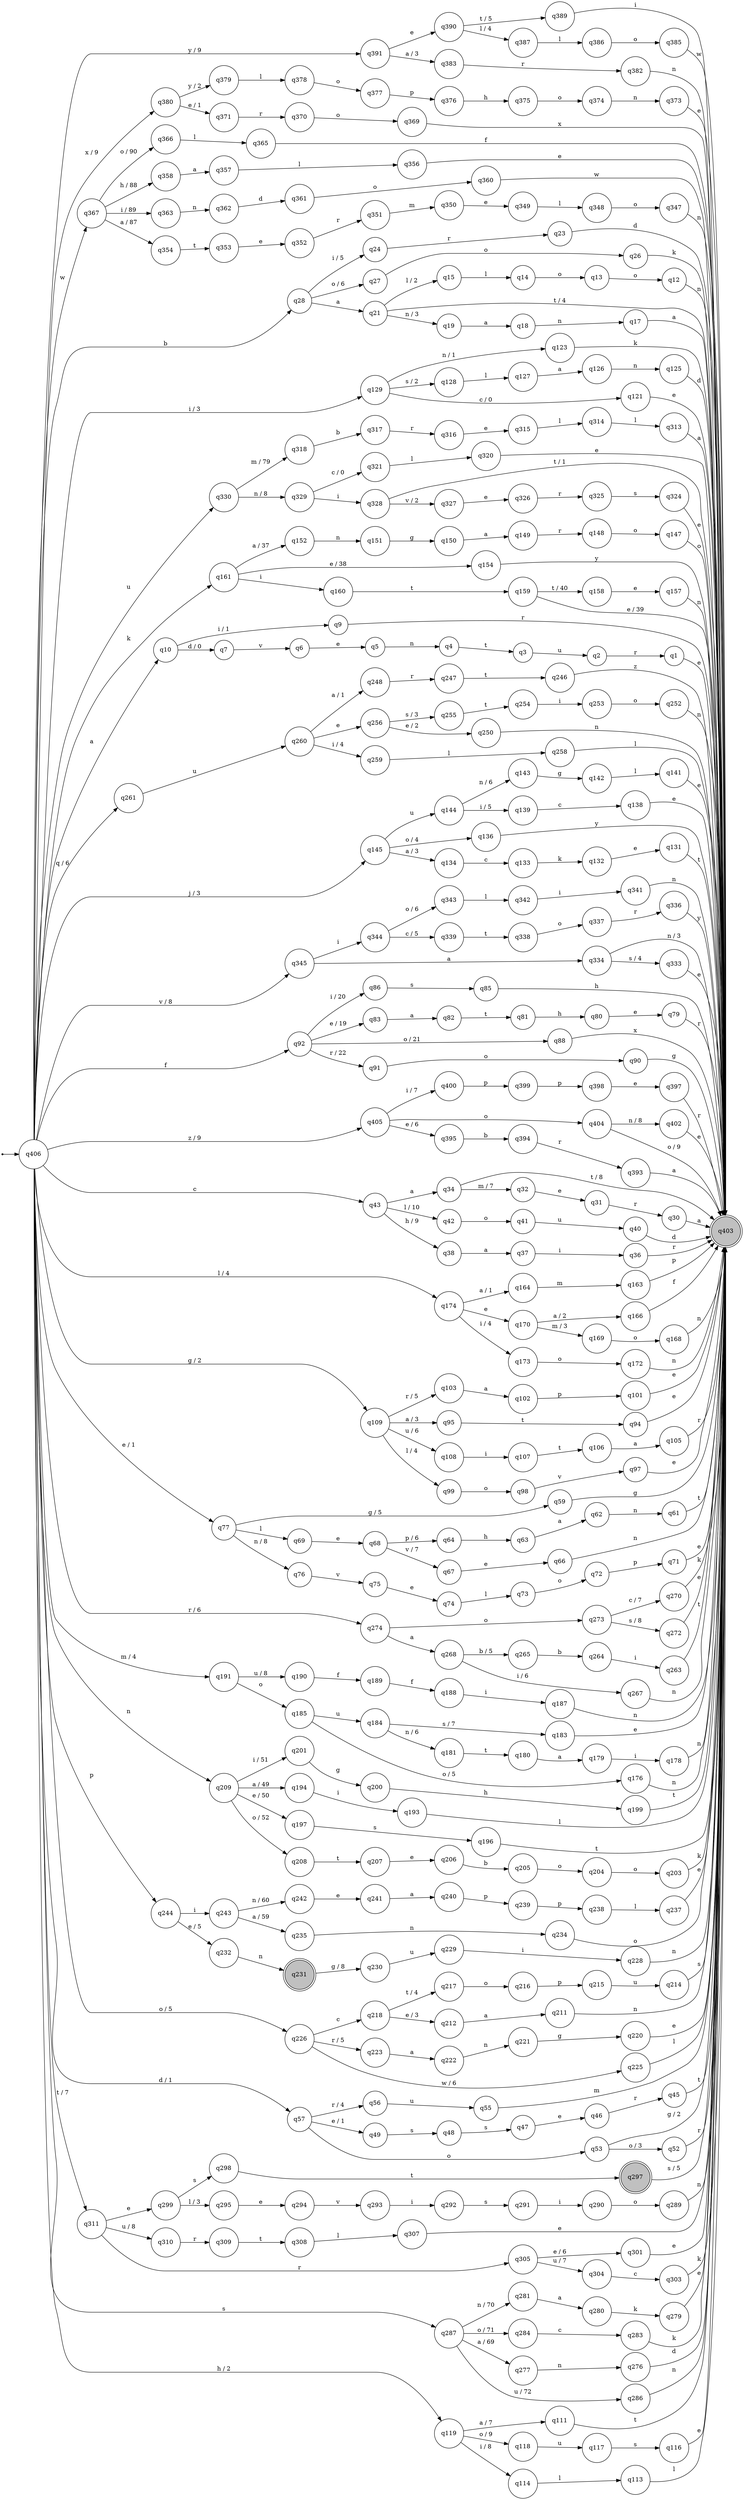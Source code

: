 digraph G {
rankdir=LR;
charset="utf8";
node [shape=circle];
ini [shape=point];
ini -> q406;
	q402 [label="q402"];
	q399 [label="q399"];
	q394 [label="q394"];
	q393 [label="q393"];
	q391 [label="q391"];
	q390 [label="q390"];
	q389 [label="q389"];
	q387 [label="q387"];
	q383 [label="q383"];
	q382 [label="q382"];
	q380 [label="q380"];
	q379 [label="q379"];
	q376 [label="q376"];
	q374 [label="q374"];
	q373 [label="q373"];
	q370 [label="q370"];
	q367 [label="q367"];
	q366 [label="q366"];
	q365 [label="q365"];
	q362 [label="q362"];
	q361 [label="q361"];
	q360 [label="q360"];
	q358 [label="q358"];
	q400 [label="q400"];
	q357 [label="q357"];
	q353 [label="q353"];
	q350 [label="q350"];
	q348 [label="q348"];
	q347 [label="q347"];
	q344 [label="q344"];
	q343 [label="q343"];
	q342 [label="q342"];
	q375 [label="q375"];
	q74 [label="q74"];
	q28 [label="q28"];
	q159 [label="q159"];
	q151 [label="q151"];
	q150 [label="q150"];
	q265 [label="q265"];
	q148 [label="q148"];
	q321 [label="q321"];
	q147 [label="q147"];
	q144 [label="q144"];
	q143 [label="q143"];
	q152 [label="q152"];
	q317 [label="q317"];
	q166 [label="q166"];
	q138 [label="q138"];
	q129 [label="q129"];
	q127 [label="q127"];
	q157 [label="q157"];
	q218 [label="q218"];
	q30 [label="q30"];
	q15 [label="q15"];
	q123 [label="q123"];
	q154 [label="q154"];
	q246 [label="q246"];
	q263 [label="q263"];
	q149 [label="q149"];
	q254 [label="q254"];
	q243 [label="q243"];
	q334 [label="q334"];
	q111 [label="q111"];
	q255 [label="q255"];
	q163 [label="q163"];
	q339 [label="q339"];
	q106 [label="q106"];
	q132 [label="q132"];
	q103 [label="q103"];
	q164 [label="q164"];
	q377 [label="q377"];
	q73 [label="q73"];
	q102 [label="q102"];
	q158 [label="q158"];
	q330 [label="q330"];
	q128 [label="q128"];
	q97 [label="q97"];
	q95 [label="q95"];
	q90 [label="q90"];
	q160 [label="q160"];
	q86 [label="q86"];
	q341 [label="q341"];
	q59 [label="q59"];
	q131 [label="q131"];
	q83 [label="q83"];
	q121 [label="q121"];
	q397 [label="q397"];
	q82 [label="q82"];
	q118 [label="q118"];
	q170 [label="q170"];
	q232 [label="q232"];
	q161 [label="q161"];
	q404 [label="q404"];
	q80 [label="q80"];
	q207 [label="q207"];
	q36 [label="q36"];
	q10 [label="q10"];
	q201 [label="q201"];
	q261 [label="q261"];
	q88 [label="q88"];
	q279 [label="q279"];
	q48 [label="q48"];
	q351 [label="q351"];
	q23 [label="q23"];
	q3 [label="q3"];
	q56 [label="q56"];
	q13 [label="q13"];
	q18 [label="q18"];
	q145 [label="q145"];
	q24 [label="q24"];
	q141 [label="q141"];
	q363 [label="q363"];
	q247 [label="q247"];
	q69 [label="q69"];
	q76 [label="q76"];
	q139 [label="q139"];
	q345 [label="q345"];
	q105 [label="q105"];
	q242 [label="q242"];
	q9 [label="q9"];
	q66 [label="q66"];
	q98 [label="q98"];
	q34 [label="q34"];
	q6 [label="q6"];
	q92 [label="q92"];
	q169 [label="q169"];
	q117 [label="q117"];
	q184 [label="q184"];
	q126 [label="q126"];
	q325 [label="q325"];
	q94 [label="q94"];
	q190 [label="q190"];
	q31 [label="q31"];
	q222 [label="q222"];
	q371 [label="q371"];
	q223 [label="q223"];
	q179 [label="q179"];
	q133 [label="q133"];
	q45 [label="q45"];
	q12 [label="q12"];
	q405 [label="q405"];
	q187 [label="q187"];
	q114 [label="q114"];
	q356 [label="q356"];
	q7 [label="q7"];
	q299 [label="q299"];
	q240 [label="q240"];
	q283 [label="q283"];
	q75 [label="q75"];
	q185 [label="q185"];
	q253 [label="q253"];
	q1 [label="q1"];
	q193 [label="q193"];
	q41 [label="q41"];
	q79 [label="q79"];
	q85 [label="q85"];
	q293 [label="q293"];
	q42 [label="q42"];
	q196 [label="q196"];
	q43 [label="q43"];
	q142 [label="q142"];
	q237 [label="q237"];
	q5 [label="q5"];
	q38 [label="q38"];
	q403 [label="q403"];
	q403 [shape=doublecircle];
	q403 [style=filled fillcolor=gray];
	q378 [label="q378"];
	q61 [label="q61"];
	q32 [label="q32"];
	q46 [label="q46"];
	q47 [label="q47"];
	q174 [label="q174"];
	q109 [label="q109"];
	q108 [label="q108"];
	q77 [label="q77"];
	q2 [label="q2"];
	q229 [label="q229"];
	q274 [label="q274"];
	q49 [label="q49"];
	q55 [label="q55"];
	q113 [label="q113"];
	q310 [label="q310"];
	q52 [label="q52"];
	q173 [label="q173"];
	q107 [label="q107"];
	q231 [label="q231"];
	q231 [shape=doublecircle];
	q231 [style=filled fillcolor=gray];
	q19 [label="q19"];
	q72 [label="q72"];
	q386 [label="q386"];
	q215 [label="q215"];
	q81 [label="q81"];
	q395 [label="q395"];
	q234 [label="q234"];
	q62 [label="q62"];
	q309 [label="q309"];
	q369 [label="q369"];
	q136 [label="q136"];
	q305 [label="q305"];
	q64 [label="q64"];
	q27 [label="q27"];
	q228 [label="q228"];
	q67 [label="q67"];
	q385 [label="q385"];
	q281 [label="q281"];
	q4 [label="q4"];
	q68 [label="q68"];
	q200 [label="q200"];
	q352 [label="q352"];
	q91 [label="q91"];
	q349 [label="q349"];
	q284 [label="q284"];
	q337 [label="q337"];
	q53 [label="q53"];
	q63 [label="q63"];
	q71 [label="q71"];
	q125 [label="q125"];
	q203 [label="q203"];
	q252 [label="q252"];
	q172 [label="q172"];
	q178 [label="q178"];
	q277 [label="q277"];
	q176 [label="q176"];
	q314 [label="q314"];
	q183 [label="q183"];
	q188 [label="q188"];
	q116 [label="q116"];
	q189 [label="q189"];
	q298 [label="q298"];
	q191 [label="q191"];
	q209 [label="q209"];
	q194 [label="q194"];
	q197 [label="q197"];
	q313 [label="q313"];
	q199 [label="q199"];
	q276 [label="q276"];
	q205 [label="q205"];
	q294 [label="q294"];
	q326 [label="q326"];
	q336 [label="q336"];
	q206 [label="q206"];
	q99 [label="q99"];
	q181 [label="q181"];
	q239 [label="q239"];
	q398 [label="q398"];
	q134 [label="q134"];
	q180 [label="q180"];
	q211 [label="q211"];
	q214 [label="q214"];
	q290 [label="q290"];
	q216 [label="q216"];
	q316 [label="q316"];
	q217 [label="q217"];
	q354 [label="q354"];
	q220 [label="q220"];
	q225 [label="q225"];
	q244 [label="q244"];
	q267 [label="q267"];
	q226 [label="q226"];
	q273 [label="q273"];
	q37 [label="q37"];
	q230 [label="q230"];
	q101 [label="q101"];
	q235 [label="q235"];
	q238 [label="q238"];
	q241 [label="q241"];
	q327 [label="q327"];
	q297 [label="q297"];
	q297 [shape=doublecircle];
	q297 [style=filled fillcolor=gray];
	q248 [label="q248"];
	q250 [label="q250"];
	q256 [label="q256"];
	q57 [label="q57"];
	q311 [label="q311"];
	q258 [label="q258"];
	q259 [label="q259"];
	q260 [label="q260"];
	q264 [label="q264"];
	q204 [label="q204"];
	q268 [label="q268"];
	q14 [label="q14"];
	q307 [label="q307"];
	q270 [label="q270"];
	q272 [label="q272"];
	q280 [label="q280"];
	q406 [label="q406"];
	q286 [label="q286"];
	q287 [label="q287"];
	q324 [label="q324"];
	q289 [label="q289"];
	q40 [label="q40"];
	q291 [label="q291"];
	q292 [label="q292"];
	q212 [label="q212"];
	q26 [label="q26"];
	q21 [label="q21"];
	q295 [label="q295"];
	q328 [label="q328"];
	q301 [label="q301"];
	q303 [label="q303"];
	q17 [label="q17"];
	q304 [label="q304"];
	q308 [label="q308"];
	q168 [label="q168"];
	q315 [label="q315"];
	q318 [label="q318"];
	q320 [label="q320"];
	q119 [label="q119"];
	q208 [label="q208"];
	q329 [label="q329"];
	q333 [label="q333"];
	q221 [label="q221"];
	q338 [label="q338"];
	q402 -> q403 [label="e"];
	q399 -> q398 [label="p"];
	q394 -> q393 [label="r"];
	q393 -> q403 [label="a"];
	q391 -> q383 [label="a / 3"];
	q391 -> q390 [label="e"];
	q390 -> q387 [label="l / 4"];
	q390 -> q389 [label="t / 5"];
	q389 -> q403 [label="i"];
	q387 -> q386 [label="l"];
	q383 -> q382 [label="r"];
	q382 -> q403 [label="n"];
	q380 -> q371 [label="e / 1"];
	q380 -> q379 [label="y / 2"];
	q379 -> q378 [label="l"];
	q376 -> q375 [label="h"];
	q374 -> q373 [label="n"];
	q373 -> q403 [label="e"];
	q370 -> q369 [label="o"];
	q367 -> q354 [label="a / 87"];
	q367 -> q358 [label="h / 88"];
	q367 -> q363 [label="i / 89"];
	q367 -> q366 [label="o / 90"];
	q366 -> q365 [label="l"];
	q365 -> q403 [label="f"];
	q362 -> q361 [label="d"];
	q361 -> q360 [label="o"];
	q360 -> q403 [label="w"];
	q358 -> q357 [label="a"];
	q400 -> q399 [label="p"];
	q357 -> q356 [label="l"];
	q353 -> q352 [label="e"];
	q350 -> q349 [label="e"];
	q348 -> q347 [label="o"];
	q347 -> q403 [label="n"];
	q344 -> q339 [label="c / 5"];
	q344 -> q343 [label="o / 6"];
	q343 -> q342 [label="l"];
	q342 -> q341 [label="i"];
	q375 -> q374 [label="o"];
	q74 -> q73 [label="l"];
	q28 -> q21 [label="a"];
	q28 -> q24 [label="i / 5"];
	q28 -> q27 [label="o / 6"];
	q159 -> q403 [label="e / 39"];
	q159 -> q158 [label="t / 40"];
	q151 -> q150 [label="g"];
	q150 -> q149 [label="a"];
	q265 -> q264 [label="b"];
	q148 -> q147 [label="o"];
	q321 -> q320 [label="l"];
	q147 -> q403 [label="o"];
	q144 -> q139 [label="i / 5"];
	q144 -> q143 [label="n / 6"];
	q143 -> q142 [label="g"];
	q152 -> q151 [label="n"];
	q317 -> q316 [label="r"];
	q166 -> q403 [label="f"];
	q138 -> q403 [label="e"];
	q129 -> q121 [label="c / 0"];
	q129 -> q123 [label="n / 1"];
	q129 -> q128 [label="s / 2"];
	q127 -> q126 [label="a"];
	q157 -> q403 [label="n"];
	q218 -> q212 [label="e / 3"];
	q218 -> q217 [label="t / 4"];
	q30 -> q403 [label="a"];
	q15 -> q14 [label="l"];
	q123 -> q403 [label="k"];
	q154 -> q403 [label="y"];
	q246 -> q403 [label="z"];
	q263 -> q403 [label="t"];
	q149 -> q148 [label="r"];
	q254 -> q253 [label="i"];
	q243 -> q235 [label="a / 59"];
	q243 -> q242 [label="n / 60"];
	q334 -> q403 [label="n / 3"];
	q334 -> q333 [label="s / 4"];
	q111 -> q403 [label="t"];
	q255 -> q254 [label="t"];
	q163 -> q403 [label="p"];
	q339 -> q338 [label="t"];
	q106 -> q105 [label="a"];
	q132 -> q131 [label="e"];
	q103 -> q102 [label="a"];
	q164 -> q163 [label="m"];
	q377 -> q376 [label="p"];
	q73 -> q72 [label="o"];
	q102 -> q101 [label="p"];
	q158 -> q157 [label="e"];
	q330 -> q318 [label="m / 79"];
	q330 -> q329 [label="n / 8"];
	q128 -> q127 [label="l"];
	q97 -> q403 [label="e"];
	q95 -> q94 [label="t"];
	q90 -> q403 [label="g"];
	q160 -> q159 [label="t"];
	q86 -> q85 [label="s"];
	q341 -> q403 [label="n"];
	q59 -> q403 [label="g"];
	q131 -> q403 [label="t"];
	q83 -> q82 [label="a"];
	q121 -> q403 [label="e"];
	q397 -> q403 [label="r"];
	q82 -> q81 [label="t"];
	q118 -> q117 [label="u"];
	q170 -> q166 [label="a / 2"];
	q170 -> q169 [label="m / 3"];
	q232 -> q231 [label="n"];
	q161 -> q152 [label="a / 37"];
	q161 -> q154 [label="e / 38"];
	q161 -> q160 [label="i"];
	q404 -> q402 [label="n / 8"];
	q404 -> q403 [label="o / 9"];
	q80 -> q79 [label="e"];
	q207 -> q206 [label="e"];
	q36 -> q403 [label="r"];
	q10 -> q7 [label="d / 0"];
	q10 -> q9 [label="i / 1"];
	q201 -> q200 [label="g"];
	q261 -> q260 [label="u"];
	q88 -> q403 [label="x"];
	q279 -> q403 [label="e"];
	q48 -> q47 [label="s"];
	q351 -> q350 [label="m"];
	q23 -> q403 [label="d"];
	q3 -> q2 [label="u"];
	q56 -> q55 [label="u"];
	q13 -> q12 [label="o"];
	q18 -> q17 [label="n"];
	q145 -> q134 [label="a / 3"];
	q145 -> q136 [label="o / 4"];
	q145 -> q144 [label="u"];
	q24 -> q23 [label="r"];
	q141 -> q403 [label="e"];
	q363 -> q362 [label="n"];
	q247 -> q246 [label="t"];
	q69 -> q68 [label="e"];
	q76 -> q75 [label="v"];
	q139 -> q138 [label="c"];
	q345 -> q334 [label="a"];
	q345 -> q344 [label="i"];
	q105 -> q403 [label="r"];
	q242 -> q241 [label="e"];
	q9 -> q403 [label="r"];
	q66 -> q403 [label="n"];
	q98 -> q97 [label="v"];
	q34 -> q32 [label="m / 7"];
	q34 -> q403 [label="t / 8"];
	q6 -> q5 [label="e"];
	q92 -> q83 [label="e / 19"];
	q92 -> q86 [label="i / 20"];
	q92 -> q88 [label="o / 21"];
	q92 -> q91 [label="r / 22"];
	q169 -> q168 [label="o"];
	q117 -> q116 [label="s"];
	q184 -> q181 [label="n / 6"];
	q184 -> q183 [label="s / 7"];
	q126 -> q125 [label="n"];
	q325 -> q324 [label="s"];
	q94 -> q403 [label="e"];
	q190 -> q189 [label="f"];
	q31 -> q30 [label="r"];
	q222 -> q221 [label="n"];
	q371 -> q370 [label="r"];
	q223 -> q222 [label="a"];
	q179 -> q178 [label="i"];
	q133 -> q132 [label="k"];
	q45 -> q403 [label="t"];
	q12 -> q403 [label="n"];
	q405 -> q395 [label="e / 6"];
	q405 -> q400 [label="i / 7"];
	q405 -> q404 [label="o"];
	q187 -> q403 [label="n"];
	q114 -> q113 [label="l"];
	q356 -> q403 [label="e"];
	q7 -> q6 [label="v"];
	q299 -> q295 [label="l / 3"];
	q299 -> q298 [label="s"];
	q240 -> q239 [label="p"];
	q283 -> q403 [label="k"];
	q75 -> q74 [label="e"];
	q185 -> q176 [label="o / 5"];
	q185 -> q184 [label="u"];
	q253 -> q252 [label="o"];
	q1 -> q403 [label="e"];
	q193 -> q403 [label="l"];
	q41 -> q40 [label="u"];
	q79 -> q403 [label="r"];
	q85 -> q403 [label="h"];
	q293 -> q292 [label="i"];
	q42 -> q41 [label="o"];
	q196 -> q403 [label="t"];
	q43 -> q34 [label="a"];
	q43 -> q38 [label="h / 9"];
	q43 -> q42 [label="l / 10"];
	q142 -> q141 [label="l"];
	q237 -> q403 [label="e"];
	q5 -> q4 [label="n"];
	q38 -> q37 [label="a"];
	q378 -> q377 [label="o"];
	q61 -> q403 [label="t"];
	q32 -> q31 [label="e"];
	q46 -> q45 [label="r"];
	q47 -> q46 [label="e"];
	q174 -> q164 [label="a / 1"];
	q174 -> q170 [label="e"];
	q174 -> q173 [label="i / 4"];
	q109 -> q95 [label="a / 3"];
	q109 -> q99 [label="l / 4"];
	q109 -> q103 [label="r / 5"];
	q109 -> q108 [label="u / 6"];
	q108 -> q107 [label="i"];
	q77 -> q59 [label="g / 5"];
	q77 -> q69 [label="l"];
	q77 -> q76 [label="n / 8"];
	q2 -> q1 [label="r"];
	q229 -> q228 [label="i"];
	q274 -> q268 [label="a"];
	q274 -> q273 [label="o"];
	q49 -> q48 [label="s"];
	q55 -> q403 [label="m"];
	q113 -> q403 [label="l"];
	q310 -> q309 [label="r"];
	q52 -> q403 [label="r"];
	q173 -> q172 [label="o"];
	q107 -> q106 [label="t"];
	q231 -> q230 [label="g / 8"];
	q19 -> q18 [label="a"];
	q72 -> q71 [label="p"];
	q386 -> q385 [label="o"];
	q215 -> q214 [label="u"];
	q81 -> q80 [label="h"];
	q395 -> q394 [label="b"];
	q234 -> q403 [label="o"];
	q62 -> q61 [label="n"];
	q309 -> q308 [label="t"];
	q369 -> q403 [label="x"];
	q136 -> q403 [label="y"];
	q305 -> q301 [label="e / 6"];
	q305 -> q304 [label="u / 7"];
	q64 -> q63 [label="h"];
	q27 -> q26 [label="o"];
	q228 -> q403 [label="n"];
	q67 -> q66 [label="e"];
	q385 -> q403 [label="w"];
	q281 -> q280 [label="a"];
	q4 -> q3 [label="t"];
	q68 -> q64 [label="p / 6"];
	q68 -> q67 [label="v / 7"];
	q200 -> q199 [label="h"];
	q352 -> q351 [label="r"];
	q91 -> q90 [label="o"];
	q349 -> q348 [label="l"];
	q284 -> q283 [label="c"];
	q337 -> q336 [label="r"];
	q53 -> q403 [label="g / 2"];
	q53 -> q52 [label="o / 3"];
	q63 -> q62 [label="a"];
	q71 -> q403 [label="e"];
	q125 -> q403 [label="d"];
	q203 -> q403 [label="k"];
	q252 -> q403 [label="n"];
	q172 -> q403 [label="n"];
	q178 -> q403 [label="n"];
	q277 -> q276 [label="n"];
	q176 -> q403 [label="n"];
	q314 -> q313 [label="l"];
	q183 -> q403 [label="e"];
	q188 -> q187 [label="i"];
	q116 -> q403 [label="e"];
	q189 -> q188 [label="f"];
	q298 -> q297 [label="t"];
	q191 -> q185 [label="o"];
	q191 -> q190 [label="u / 8"];
	q209 -> q194 [label="a / 49"];
	q209 -> q197 [label="e / 50"];
	q209 -> q201 [label="i / 51"];
	q209 -> q208 [label="o / 52"];
	q194 -> q193 [label="i"];
	q197 -> q196 [label="s"];
	q313 -> q403 [label="a"];
	q199 -> q403 [label="t"];
	q276 -> q403 [label="d"];
	q205 -> q204 [label="o"];
	q294 -> q293 [label="v"];
	q326 -> q325 [label="r"];
	q336 -> q403 [label="y"];
	q206 -> q205 [label="b"];
	q99 -> q98 [label="o"];
	q181 -> q180 [label="t"];
	q239 -> q238 [label="p"];
	q398 -> q397 [label="e"];
	q134 -> q133 [label="c"];
	q180 -> q179 [label="a"];
	q211 -> q403 [label="n"];
	q214 -> q403 [label="s"];
	q290 -> q289 [label="o"];
	q216 -> q215 [label="p"];
	q316 -> q315 [label="e"];
	q217 -> q216 [label="o"];
	q354 -> q353 [label="t"];
	q220 -> q403 [label="e"];
	q225 -> q403 [label="l"];
	q244 -> q232 [label="e / 5"];
	q244 -> q243 [label="i"];
	q267 -> q403 [label="n"];
	q226 -> q218 [label="c"];
	q226 -> q223 [label="r / 5"];
	q226 -> q225 [label="w / 6"];
	q273 -> q270 [label="c / 7"];
	q273 -> q272 [label="s / 8"];
	q37 -> q36 [label="i"];
	q230 -> q229 [label="u"];
	q101 -> q403 [label="e"];
	q235 -> q234 [label="n"];
	q238 -> q237 [label="l"];
	q241 -> q240 [label="a"];
	q327 -> q326 [label="e"];
	q297 -> q403 [label="s / 5"];
	q248 -> q247 [label="r"];
	q250 -> q403 [label="n"];
	q256 -> q250 [label="e / 2"];
	q256 -> q255 [label="s / 3"];
	q57 -> q49 [label="e / 1"];
	q57 -> q53 [label="o"];
	q57 -> q56 [label="r / 4"];
	q311 -> q299 [label="e"];
	q311 -> q305 [label="r"];
	q311 -> q310 [label="u / 8"];
	q258 -> q403 [label="l"];
	q259 -> q258 [label="l"];
	q260 -> q248 [label="a / 1"];
	q260 -> q256 [label="e"];
	q260 -> q259 [label="i / 4"];
	q264 -> q263 [label="i"];
	q204 -> q203 [label="o"];
	q268 -> q265 [label="b / 5"];
	q268 -> q267 [label="i / 6"];
	q14 -> q13 [label="o"];
	q307 -> q403 [label="e"];
	q270 -> q403 [label="k"];
	q272 -> q403 [label="e"];
	q280 -> q279 [label="k"];
	q406 -> q10 [label="a"];
	q406 -> q28 [label="b"];
	q406 -> q43 [label="c"];
	q406 -> q57 [label="d / 1"];
	q406 -> q77 [label="e / 1"];
	q406 -> q92 [label="f"];
	q406 -> q109 [label="g / 2"];
	q406 -> q119 [label="h / 2"];
	q406 -> q129 [label="i / 3"];
	q406 -> q145 [label="j / 3"];
	q406 -> q161 [label="k"];
	q406 -> q174 [label="l / 4"];
	q406 -> q191 [label="m / 4"];
	q406 -> q209 [label="n"];
	q406 -> q226 [label="o / 5"];
	q406 -> q244 [label="p"];
	q406 -> q261 [label="q / 6"];
	q406 -> q274 [label="r / 6"];
	q406 -> q287 [label="s"];
	q406 -> q311 [label="t / 7"];
	q406 -> q330 [label="u"];
	q406 -> q345 [label="v / 8"];
	q406 -> q367 [label="w"];
	q406 -> q380 [label="x / 9"];
	q406 -> q391 [label="y / 9"];
	q406 -> q405 [label="z / 9"];
	q286 -> q403 [label="n"];
	q287 -> q277 [label="a / 69"];
	q287 -> q281 [label="n / 70"];
	q287 -> q284 [label="o / 71"];
	q287 -> q286 [label="u / 72"];
	q324 -> q403 [label="e"];
	q289 -> q403 [label="n"];
	q40 -> q403 [label="d"];
	q291 -> q290 [label="i"];
	q292 -> q291 [label="s"];
	q212 -> q211 [label="a"];
	q26 -> q403 [label="k"];
	q21 -> q15 [label="l / 2"];
	q21 -> q19 [label="n / 3"];
	q21 -> q403 [label="t / 4"];
	q295 -> q294 [label="e"];
	q328 -> q403 [label="t / 1"];
	q328 -> q327 [label="v / 2"];
	q301 -> q403 [label="e"];
	q303 -> q403 [label="k"];
	q17 -> q403 [label="a"];
	q304 -> q303 [label="c"];
	q308 -> q307 [label="l"];
	q168 -> q403 [label="n"];
	q315 -> q314 [label="l"];
	q318 -> q317 [label="b"];
	q320 -> q403 [label="e"];
	q119 -> q111 [label="a / 7"];
	q119 -> q114 [label="i / 8"];
	q119 -> q118 [label="o / 9"];
	q208 -> q207 [label="t"];
	q329 -> q321 [label="c / 0"];
	q329 -> q328 [label="i"];
	q333 -> q403 [label="e"];
	q221 -> q220 [label="g"];
	q338 -> q337 [label="o"];
}
